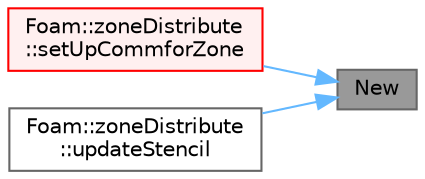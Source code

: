 digraph "New"
{
 // LATEX_PDF_SIZE
  bgcolor="transparent";
  edge [fontname=Helvetica,fontsize=10,labelfontname=Helvetica,labelfontsize=10];
  node [fontname=Helvetica,fontsize=10,shape=box,height=0.2,width=0.4];
  rankdir="RL";
  Node1 [id="Node000001",label="New",height=0.2,width=0.4,color="gray40", fillcolor="grey60", style="filled", fontcolor="black",tooltip=" "];
  Node1 -> Node2 [id="edge1_Node000001_Node000002",dir="back",color="steelblue1",style="solid",tooltip=" "];
  Node2 [id="Node000002",label="Foam::zoneDistribute\l::setUpCommforZone",height=0.2,width=0.4,color="red", fillcolor="#FFF0F0", style="filled",URL="$classFoam_1_1zoneDistribute.html#a5b0be3568801df0c985d34846f3163a9",tooltip=" "];
  Node1 -> Node4 [id="edge2_Node000001_Node000004",dir="back",color="steelblue1",style="solid",tooltip=" "];
  Node4 [id="Node000004",label="Foam::zoneDistribute\l::updateStencil",height=0.2,width=0.4,color="grey40", fillcolor="white", style="filled",URL="$classFoam_1_1zoneDistribute.html#a4d1805cbcb2cb5a5c46b60efd7f64c85",tooltip=" "];
}
